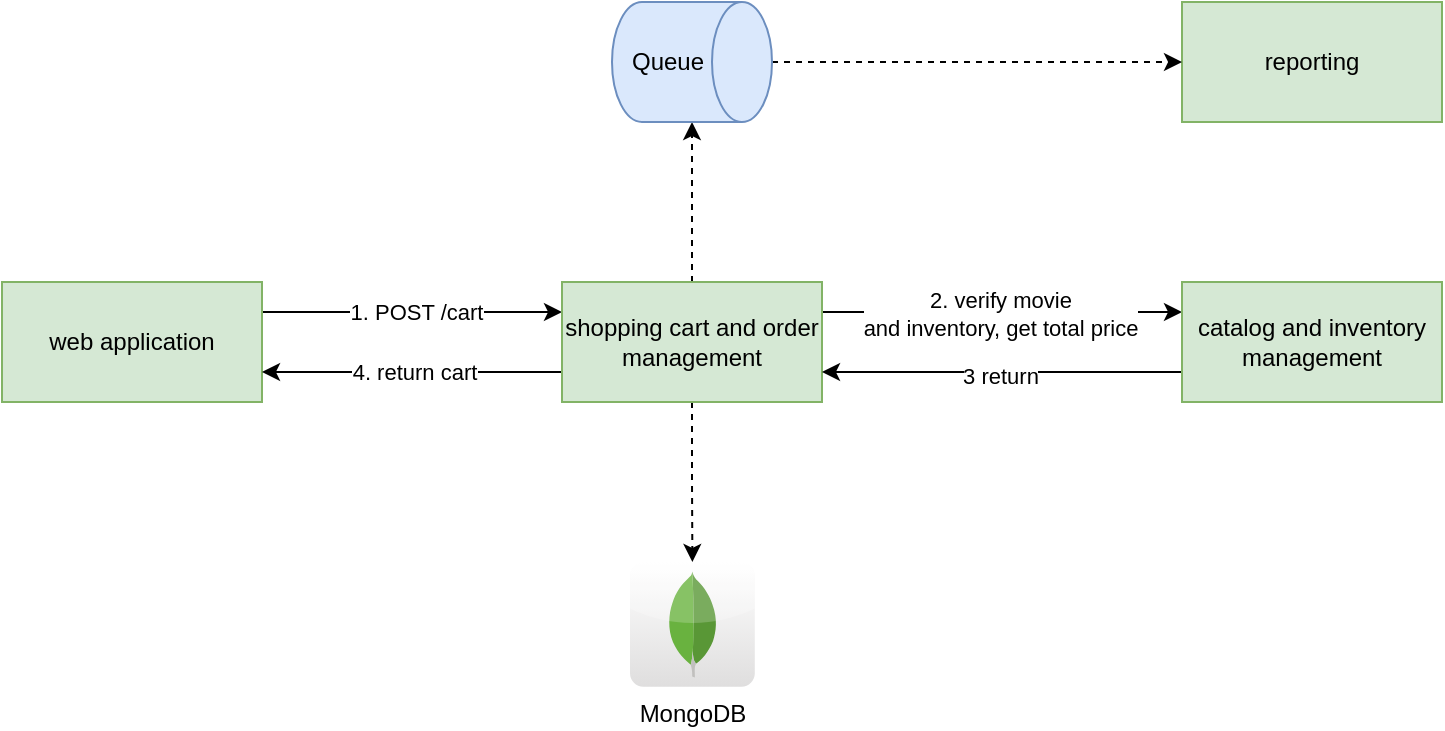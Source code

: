 <mxfile version="24.0.5" type="github">
  <diagram name="Page-1" id="8OmadO4QbGyc91eLj6qY">
    <mxGraphModel dx="1434" dy="766" grid="1" gridSize="10" guides="1" tooltips="1" connect="1" arrows="1" fold="1" page="1" pageScale="1" pageWidth="827" pageHeight="1169" math="0" shadow="0">
      <root>
        <mxCell id="0" />
        <mxCell id="1" parent="0" />
        <mxCell id="zMMFy-uLqj7YometguDG-3" style="edgeStyle=orthogonalEdgeStyle;rounded=0;orthogonalLoop=1;jettySize=auto;html=1;exitX=1;exitY=0.25;exitDx=0;exitDy=0;entryX=0;entryY=0.25;entryDx=0;entryDy=0;" edge="1" parent="1" source="zMMFy-uLqj7YometguDG-1" target="zMMFy-uLqj7YometguDG-2">
          <mxGeometry relative="1" as="geometry" />
        </mxCell>
        <mxCell id="zMMFy-uLqj7YometguDG-7" value="1. POST /cart" style="edgeLabel;html=1;align=center;verticalAlign=middle;resizable=0;points=[];" vertex="1" connectable="0" parent="zMMFy-uLqj7YometguDG-3">
          <mxGeometry x="0.027" relative="1" as="geometry">
            <mxPoint as="offset" />
          </mxGeometry>
        </mxCell>
        <mxCell id="zMMFy-uLqj7YometguDG-1" value="web application" style="rounded=0;whiteSpace=wrap;html=1;fillColor=#d5e8d4;strokeColor=#82b366;" vertex="1" parent="1">
          <mxGeometry x="70" y="210" width="130" height="60" as="geometry" />
        </mxCell>
        <mxCell id="zMMFy-uLqj7YometguDG-9" style="edgeStyle=orthogonalEdgeStyle;rounded=0;orthogonalLoop=1;jettySize=auto;html=1;exitX=1;exitY=0.25;exitDx=0;exitDy=0;entryX=0;entryY=0.25;entryDx=0;entryDy=0;" edge="1" parent="1" source="zMMFy-uLqj7YometguDG-2" target="zMMFy-uLqj7YometguDG-8">
          <mxGeometry relative="1" as="geometry" />
        </mxCell>
        <mxCell id="zMMFy-uLqj7YometguDG-10" value="&lt;div&gt;2. verify movie&lt;/div&gt;&lt;div&gt;and inventory, get total price&lt;br&gt;&lt;/div&gt;" style="edgeLabel;html=1;align=center;verticalAlign=middle;resizable=0;points=[];" vertex="1" connectable="0" parent="zMMFy-uLqj7YometguDG-9">
          <mxGeometry x="-0.018" y="-1" relative="1" as="geometry">
            <mxPoint as="offset" />
          </mxGeometry>
        </mxCell>
        <mxCell id="zMMFy-uLqj7YometguDG-13" style="edgeStyle=orthogonalEdgeStyle;rounded=0;orthogonalLoop=1;jettySize=auto;html=1;exitX=0;exitY=0.75;exitDx=0;exitDy=0;entryX=1;entryY=0.75;entryDx=0;entryDy=0;" edge="1" parent="1" source="zMMFy-uLqj7YometguDG-2" target="zMMFy-uLqj7YometguDG-1">
          <mxGeometry relative="1" as="geometry" />
        </mxCell>
        <mxCell id="zMMFy-uLqj7YometguDG-14" value="4. return cart" style="edgeLabel;html=1;align=center;verticalAlign=middle;resizable=0;points=[];" vertex="1" connectable="0" parent="zMMFy-uLqj7YometguDG-13">
          <mxGeometry x="-0.013" relative="1" as="geometry">
            <mxPoint as="offset" />
          </mxGeometry>
        </mxCell>
        <mxCell id="zMMFy-uLqj7YometguDG-17" style="edgeStyle=orthogonalEdgeStyle;rounded=0;orthogonalLoop=1;jettySize=auto;html=1;dashed=1;" edge="1" parent="1" source="zMMFy-uLqj7YometguDG-2" target="zMMFy-uLqj7YometguDG-16">
          <mxGeometry relative="1" as="geometry" />
        </mxCell>
        <mxCell id="zMMFy-uLqj7YometguDG-20" style="edgeStyle=orthogonalEdgeStyle;rounded=0;orthogonalLoop=1;jettySize=auto;html=1;dashed=1;" edge="1" parent="1" source="zMMFy-uLqj7YometguDG-2" target="zMMFy-uLqj7YometguDG-19">
          <mxGeometry relative="1" as="geometry" />
        </mxCell>
        <mxCell id="zMMFy-uLqj7YometguDG-2" value="shopping cart and order management" style="rounded=0;whiteSpace=wrap;html=1;fillColor=#d5e8d4;strokeColor=#82b366;" vertex="1" parent="1">
          <mxGeometry x="350" y="210" width="130" height="60" as="geometry" />
        </mxCell>
        <mxCell id="zMMFy-uLqj7YometguDG-11" style="edgeStyle=orthogonalEdgeStyle;rounded=0;orthogonalLoop=1;jettySize=auto;html=1;exitX=0;exitY=0.75;exitDx=0;exitDy=0;entryX=1;entryY=0.75;entryDx=0;entryDy=0;" edge="1" parent="1" source="zMMFy-uLqj7YometguDG-8" target="zMMFy-uLqj7YometguDG-2">
          <mxGeometry relative="1" as="geometry" />
        </mxCell>
        <mxCell id="zMMFy-uLqj7YometguDG-12" value="3 return" style="edgeLabel;html=1;align=center;verticalAlign=middle;resizable=0;points=[];" vertex="1" connectable="0" parent="zMMFy-uLqj7YometguDG-11">
          <mxGeometry x="0.011" y="2" relative="1" as="geometry">
            <mxPoint as="offset" />
          </mxGeometry>
        </mxCell>
        <mxCell id="zMMFy-uLqj7YometguDG-8" value="catalog and inventory management" style="rounded=0;whiteSpace=wrap;html=1;fillColor=#d5e8d4;strokeColor=#82b366;" vertex="1" parent="1">
          <mxGeometry x="660" y="210" width="130" height="60" as="geometry" />
        </mxCell>
        <mxCell id="zMMFy-uLqj7YometguDG-15" value="reporting" style="rounded=0;whiteSpace=wrap;html=1;fillColor=#d5e8d4;strokeColor=#82b366;" vertex="1" parent="1">
          <mxGeometry x="660" y="70" width="130" height="60" as="geometry" />
        </mxCell>
        <mxCell id="zMMFy-uLqj7YometguDG-18" style="edgeStyle=orthogonalEdgeStyle;rounded=0;orthogonalLoop=1;jettySize=auto;html=1;exitX=0.5;exitY=0;exitDx=0;exitDy=0;exitPerimeter=0;entryX=0;entryY=0.5;entryDx=0;entryDy=0;dashed=1;" edge="1" parent="1" source="zMMFy-uLqj7YometguDG-16" target="zMMFy-uLqj7YometguDG-15">
          <mxGeometry relative="1" as="geometry" />
        </mxCell>
        <mxCell id="zMMFy-uLqj7YometguDG-16" value="Queue" style="shape=cylinder3;whiteSpace=wrap;html=1;boundedLbl=1;backgroundOutline=1;size=15;direction=south;fillColor=#dae8fc;strokeColor=#6c8ebf;" vertex="1" parent="1">
          <mxGeometry x="375" y="70" width="80" height="60" as="geometry" />
        </mxCell>
        <mxCell id="zMMFy-uLqj7YometguDG-19" value="MongoDB" style="dashed=0;outlineConnect=0;html=1;align=center;labelPosition=center;verticalLabelPosition=bottom;verticalAlign=top;shape=mxgraph.webicons.mongodb;gradientColor=#DFDEDE" vertex="1" parent="1">
          <mxGeometry x="384" y="350" width="62.4" height="62.4" as="geometry" />
        </mxCell>
      </root>
    </mxGraphModel>
  </diagram>
</mxfile>
